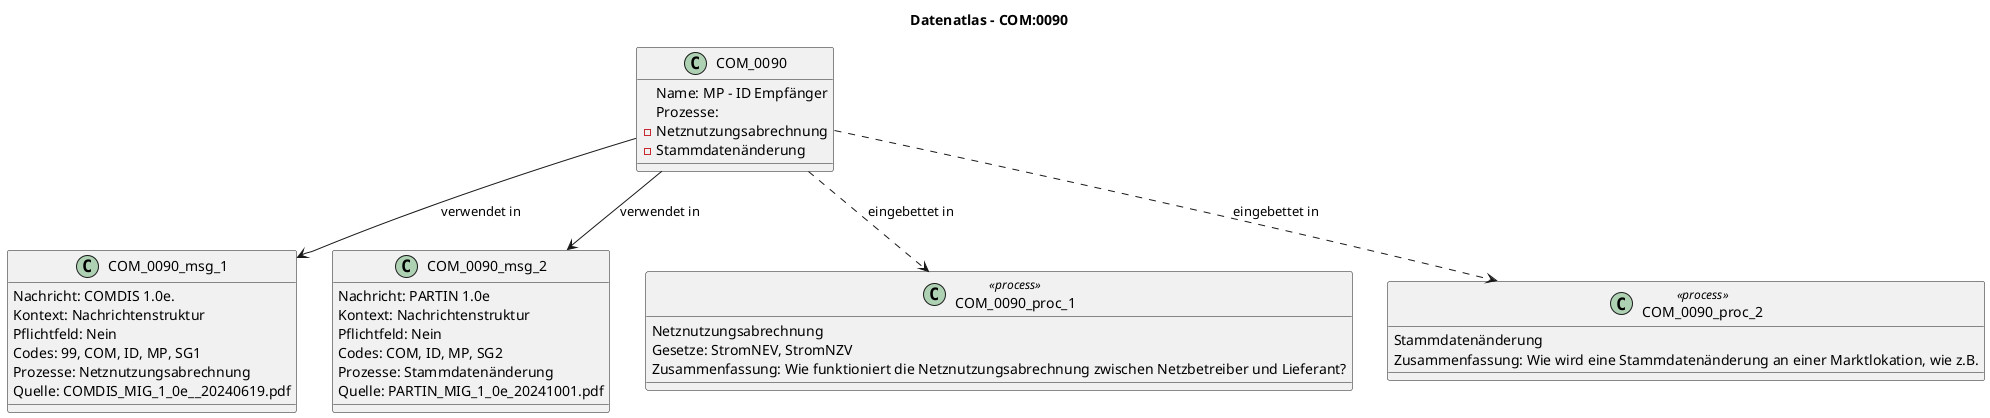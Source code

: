 @startuml
title Datenatlas – COM:0090
class COM_0090 {
  Name: MP - ID Empfänger
  Prozesse:
    - Netznutzungsabrechnung
    - Stammdatenänderung
}
class COM_0090_msg_1 {
  Nachricht: COMDIS 1.0e.
  Kontext: Nachrichtenstruktur
  Pflichtfeld: Nein
  Codes: 99, COM, ID, MP, SG1
  Prozesse: Netznutzungsabrechnung
  Quelle: COMDIS_MIG_1_0e__20240619.pdf
}
COM_0090 --> COM_0090_msg_1 : verwendet in
class COM_0090_msg_2 {
  Nachricht: PARTIN 1.0e
  Kontext: Nachrichtenstruktur
  Pflichtfeld: Nein
  Codes: COM, ID, MP, SG2
  Prozesse: Stammdatenänderung
  Quelle: PARTIN_MIG_1_0e_20241001.pdf
}
COM_0090 --> COM_0090_msg_2 : verwendet in
class COM_0090_proc_1 <<process>> {
  Netznutzungsabrechnung
  Gesetze: StromNEV, StromNZV
  Zusammenfassung: Wie funktioniert die Netznutzungsabrechnung zwischen Netzbetreiber und Lieferant?
}
COM_0090 ..> COM_0090_proc_1 : eingebettet in
class COM_0090_proc_2 <<process>> {
  Stammdatenänderung
  Zusammenfassung: Wie wird eine Stammdatenänderung an einer Marktlokation, wie z.B.
}
COM_0090 ..> COM_0090_proc_2 : eingebettet in
@enduml